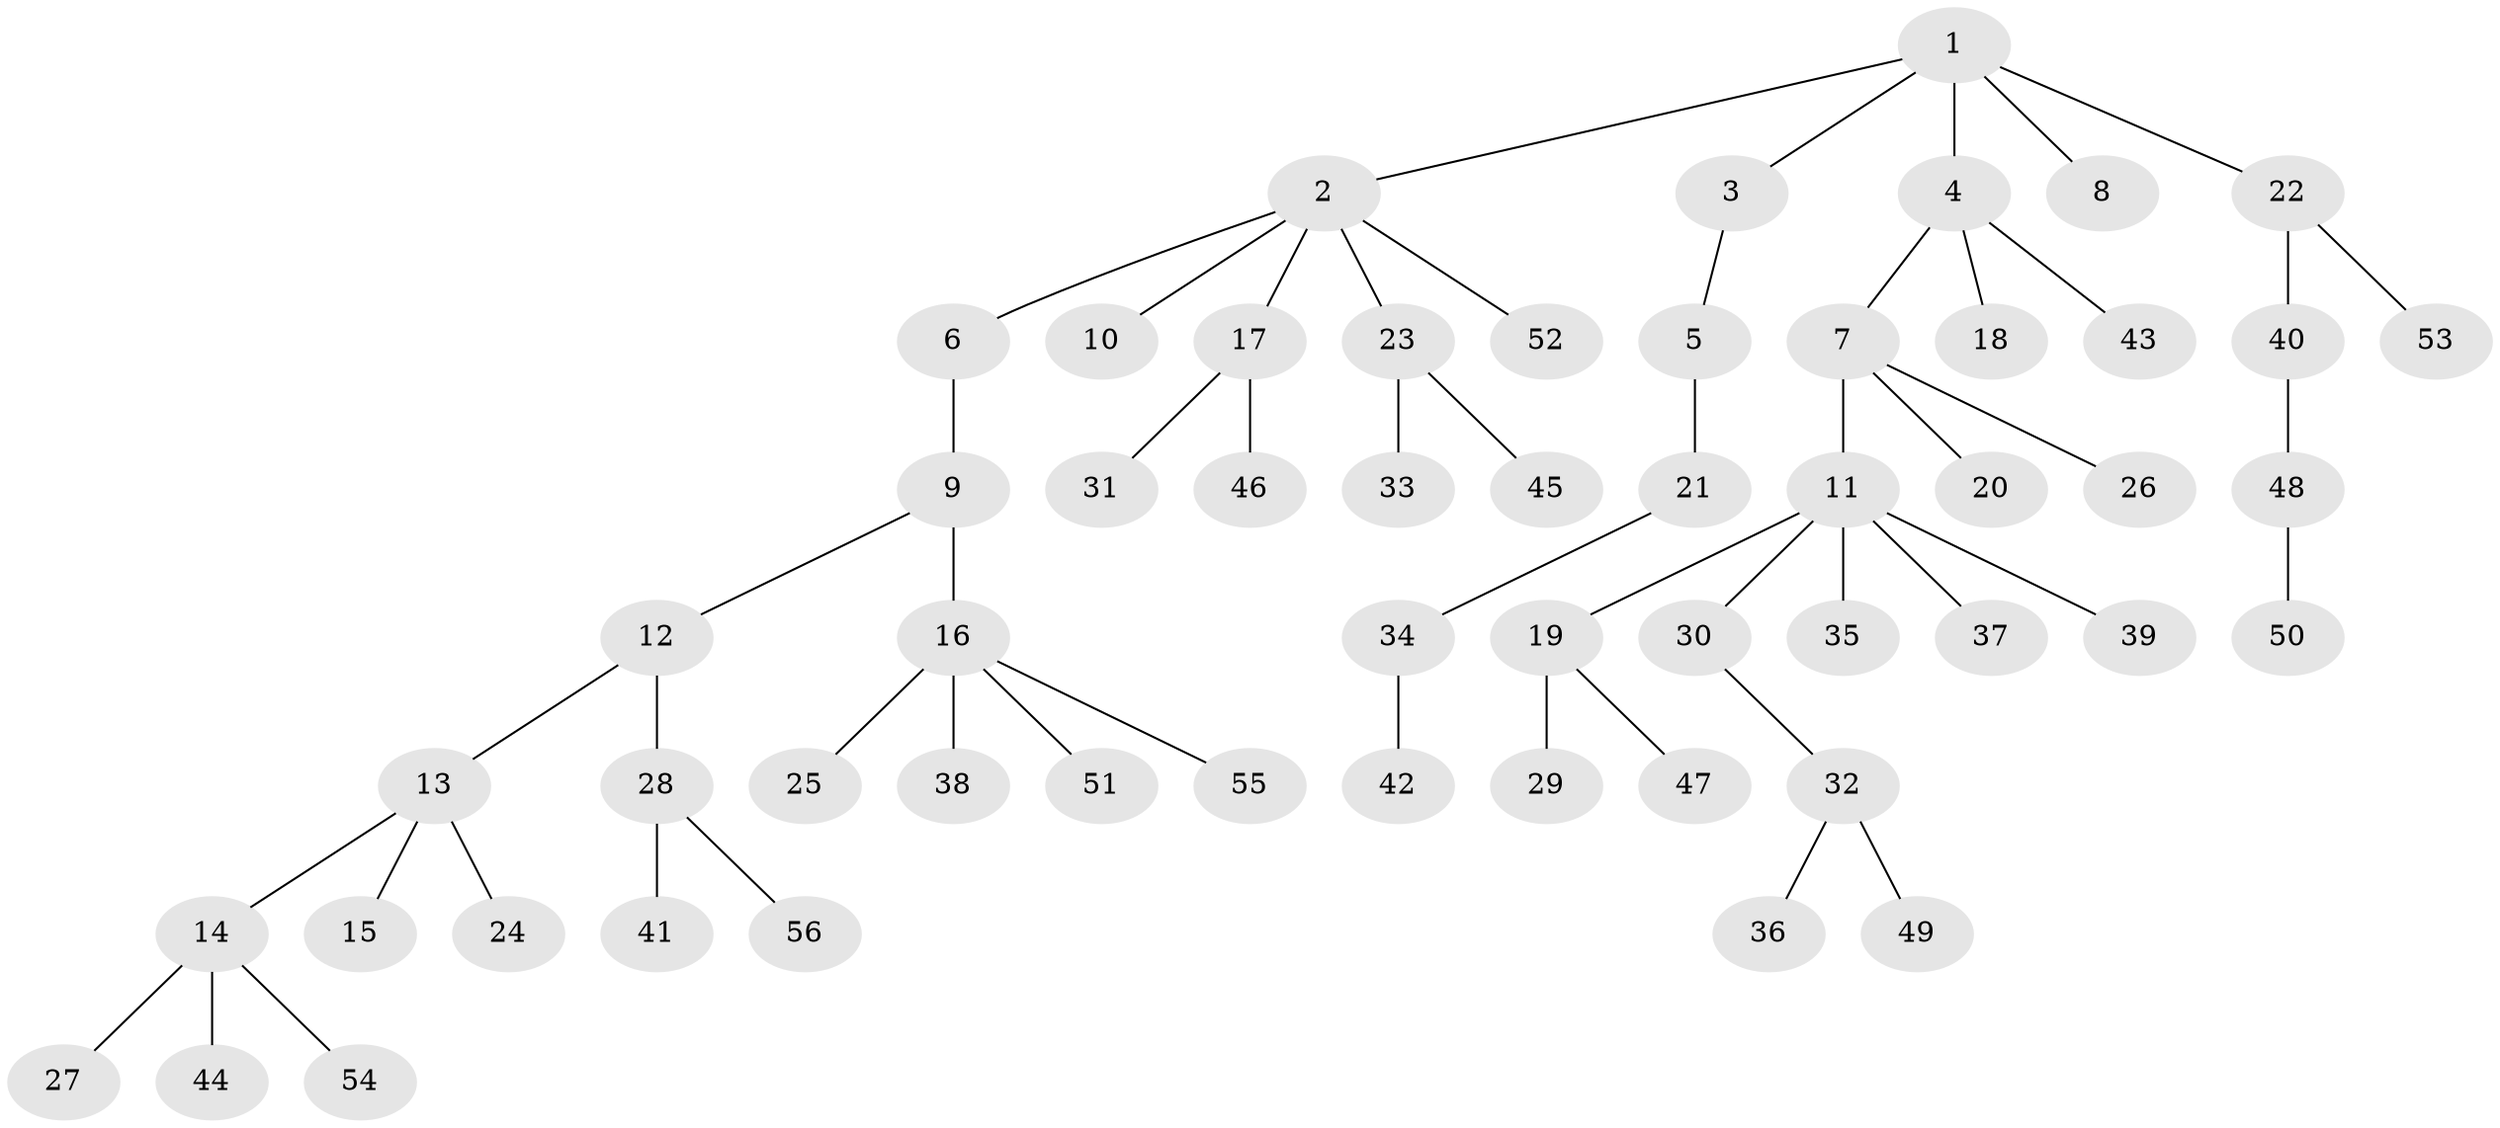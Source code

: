 // Generated by graph-tools (version 1.1) at 2025/36/03/09/25 02:36:34]
// undirected, 56 vertices, 55 edges
graph export_dot {
graph [start="1"]
  node [color=gray90,style=filled];
  1;
  2;
  3;
  4;
  5;
  6;
  7;
  8;
  9;
  10;
  11;
  12;
  13;
  14;
  15;
  16;
  17;
  18;
  19;
  20;
  21;
  22;
  23;
  24;
  25;
  26;
  27;
  28;
  29;
  30;
  31;
  32;
  33;
  34;
  35;
  36;
  37;
  38;
  39;
  40;
  41;
  42;
  43;
  44;
  45;
  46;
  47;
  48;
  49;
  50;
  51;
  52;
  53;
  54;
  55;
  56;
  1 -- 2;
  1 -- 3;
  1 -- 4;
  1 -- 8;
  1 -- 22;
  2 -- 6;
  2 -- 10;
  2 -- 17;
  2 -- 23;
  2 -- 52;
  3 -- 5;
  4 -- 7;
  4 -- 18;
  4 -- 43;
  5 -- 21;
  6 -- 9;
  7 -- 11;
  7 -- 20;
  7 -- 26;
  9 -- 12;
  9 -- 16;
  11 -- 19;
  11 -- 30;
  11 -- 35;
  11 -- 37;
  11 -- 39;
  12 -- 13;
  12 -- 28;
  13 -- 14;
  13 -- 15;
  13 -- 24;
  14 -- 27;
  14 -- 44;
  14 -- 54;
  16 -- 25;
  16 -- 38;
  16 -- 51;
  16 -- 55;
  17 -- 31;
  17 -- 46;
  19 -- 29;
  19 -- 47;
  21 -- 34;
  22 -- 40;
  22 -- 53;
  23 -- 33;
  23 -- 45;
  28 -- 41;
  28 -- 56;
  30 -- 32;
  32 -- 36;
  32 -- 49;
  34 -- 42;
  40 -- 48;
  48 -- 50;
}
